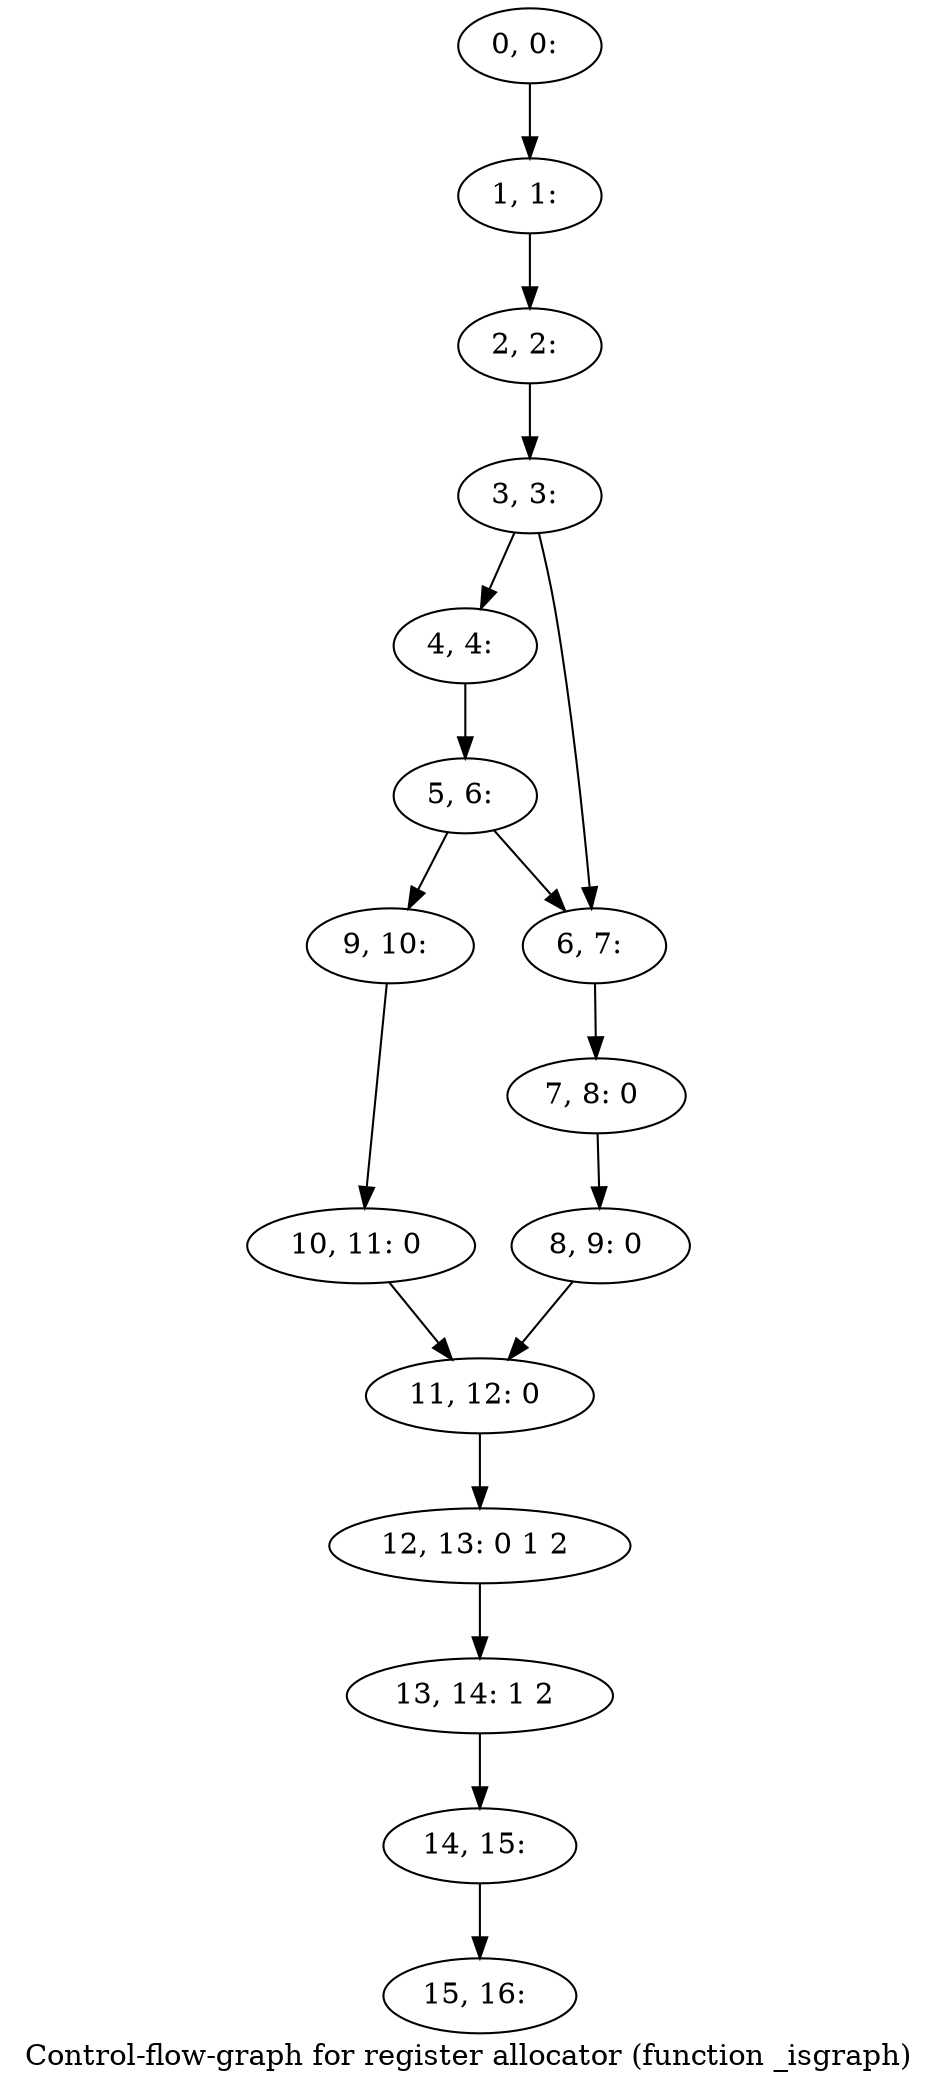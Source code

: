 digraph G {
graph [label="Control-flow-graph for register allocator (function _isgraph)"]
0[label="0, 0: "];
1[label="1, 1: "];
2[label="2, 2: "];
3[label="3, 3: "];
4[label="4, 4: "];
5[label="5, 6: "];
6[label="6, 7: "];
7[label="7, 8: 0 "];
8[label="8, 9: 0 "];
9[label="9, 10: "];
10[label="10, 11: 0 "];
11[label="11, 12: 0 "];
12[label="12, 13: 0 1 2 "];
13[label="13, 14: 1 2 "];
14[label="14, 15: "];
15[label="15, 16: "];
0->1 ;
1->2 ;
2->3 ;
3->4 ;
3->6 ;
4->5 ;
5->6 ;
5->9 ;
6->7 ;
7->8 ;
8->11 ;
9->10 ;
10->11 ;
11->12 ;
12->13 ;
13->14 ;
14->15 ;
}

